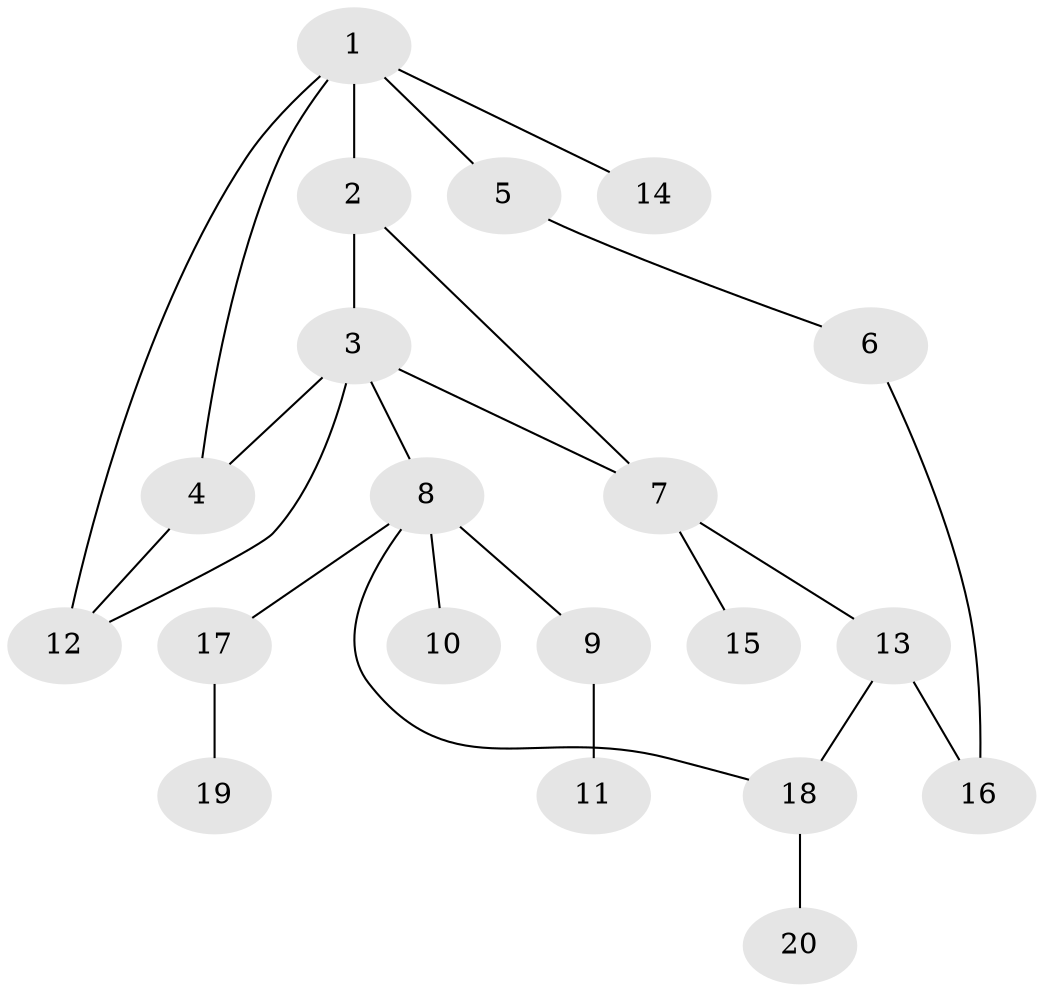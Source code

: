 // Generated by graph-tools (version 1.1) at 2025/46/02/15/25 05:46:28]
// undirected, 20 vertices, 25 edges
graph export_dot {
graph [start="1"]
  node [color=gray90,style=filled];
  1;
  2;
  3;
  4;
  5;
  6;
  7;
  8;
  9;
  10;
  11;
  12;
  13;
  14;
  15;
  16;
  17;
  18;
  19;
  20;
  1 -- 2;
  1 -- 4;
  1 -- 5;
  1 -- 14;
  1 -- 12;
  2 -- 3;
  2 -- 7;
  3 -- 7;
  3 -- 8;
  3 -- 12;
  3 -- 4;
  4 -- 12;
  5 -- 6;
  6 -- 16;
  7 -- 13;
  7 -- 15;
  8 -- 9;
  8 -- 10;
  8 -- 17;
  8 -- 18;
  9 -- 11;
  13 -- 16;
  13 -- 18;
  17 -- 19;
  18 -- 20;
}
